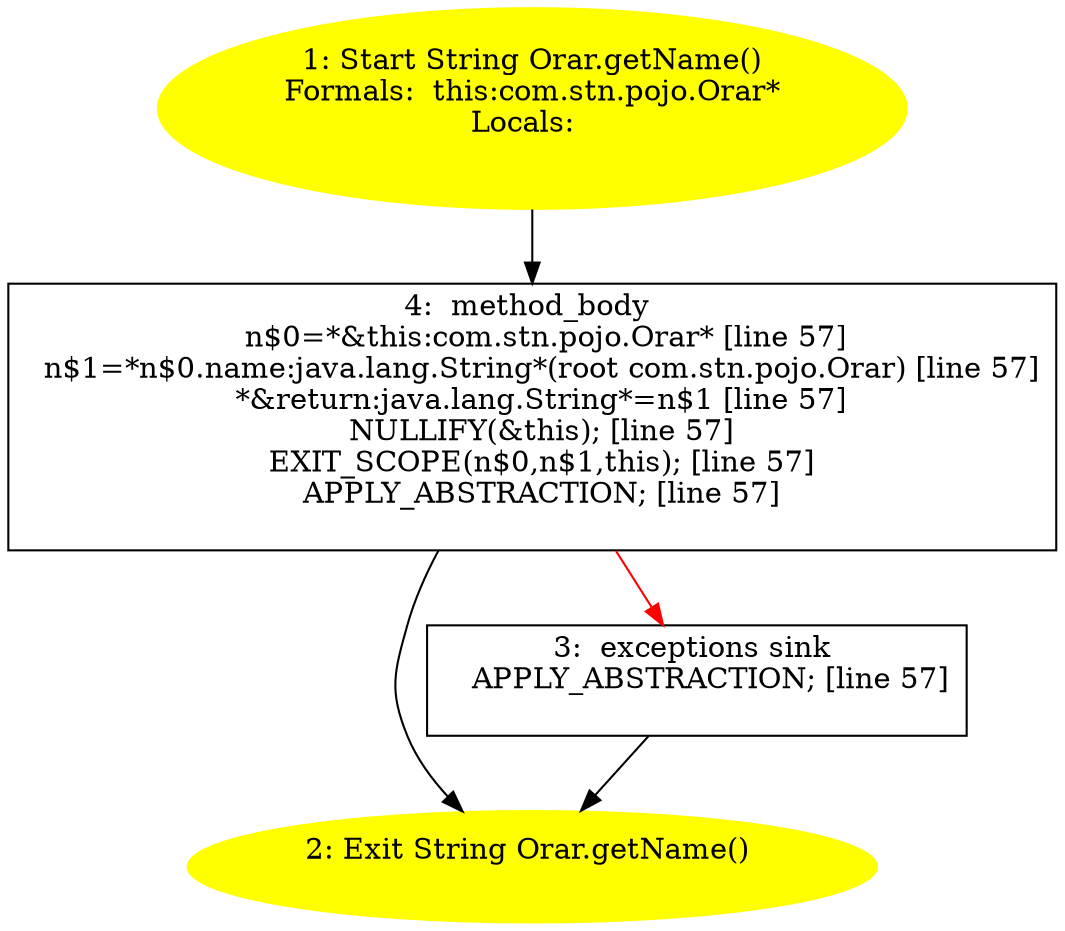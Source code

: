 /* @generated */
digraph cfg {
"com.stn.pojo.Orar.getName():java.lang.String.5c07cb5d046ede15f36bc46e4473614b_1" [label="1: Start String Orar.getName()\nFormals:  this:com.stn.pojo.Orar*\nLocals:  \n  " color=yellow style=filled]
	

	 "com.stn.pojo.Orar.getName():java.lang.String.5c07cb5d046ede15f36bc46e4473614b_1" -> "com.stn.pojo.Orar.getName():java.lang.String.5c07cb5d046ede15f36bc46e4473614b_4" ;
"com.stn.pojo.Orar.getName():java.lang.String.5c07cb5d046ede15f36bc46e4473614b_2" [label="2: Exit String Orar.getName() \n  " color=yellow style=filled]
	

"com.stn.pojo.Orar.getName():java.lang.String.5c07cb5d046ede15f36bc46e4473614b_3" [label="3:  exceptions sink \n   APPLY_ABSTRACTION; [line 57]\n " shape="box"]
	

	 "com.stn.pojo.Orar.getName():java.lang.String.5c07cb5d046ede15f36bc46e4473614b_3" -> "com.stn.pojo.Orar.getName():java.lang.String.5c07cb5d046ede15f36bc46e4473614b_2" ;
"com.stn.pojo.Orar.getName():java.lang.String.5c07cb5d046ede15f36bc46e4473614b_4" [label="4:  method_body \n   n$0=*&this:com.stn.pojo.Orar* [line 57]\n  n$1=*n$0.name:java.lang.String*(root com.stn.pojo.Orar) [line 57]\n  *&return:java.lang.String*=n$1 [line 57]\n  NULLIFY(&this); [line 57]\n  EXIT_SCOPE(n$0,n$1,this); [line 57]\n  APPLY_ABSTRACTION; [line 57]\n " shape="box"]
	

	 "com.stn.pojo.Orar.getName():java.lang.String.5c07cb5d046ede15f36bc46e4473614b_4" -> "com.stn.pojo.Orar.getName():java.lang.String.5c07cb5d046ede15f36bc46e4473614b_2" ;
	 "com.stn.pojo.Orar.getName():java.lang.String.5c07cb5d046ede15f36bc46e4473614b_4" -> "com.stn.pojo.Orar.getName():java.lang.String.5c07cb5d046ede15f36bc46e4473614b_3" [color="red" ];
}
